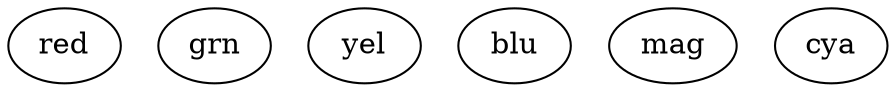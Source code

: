 #include "dot-style-constants.dot"

graph{

red [color=FLUX_DARK_RED]


red [ color=FLUX_DARK_RED]
grn [ color=FLUX_DARK_GRN]
yel [ color=FLUX_DARK_YEL]
blu [ color=FLUX_DARK_BLU]
mag [ color=FLUX_DARK_MAG]
cya [ color=FLUX_DARK_CYA]

}